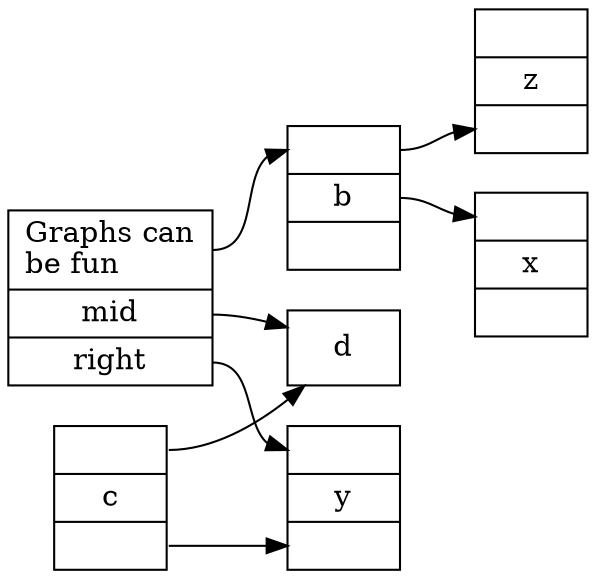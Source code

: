 # Generated Tor  2 Okt 2008 11:04:03 GMT by dot - Graphviz version 2.20.2 (Tue Jul  1 11:56:55 UTC 2008)
#
# 
# real	0m0.171s
# user	0m0.121s
# sys	0m0.034s

digraph G {
	graph [rankdir=LR];
	node [label="\N", shape=record];
	graph [bb="0,0,590,234",
		_draw_="c 5 -white C 5 -white P 4 0 0 0 234 590 234 590 0 ",
		xdotversion="1.2"];
	a [label="<bala> Graphs can\lbe fun\l|<f1> mid|<f2> right", pos="212,123", rects="180,127,244,159 180,107,244,127 180,87,244,107", width="0.89", height="1.00", _draw_="c 5 -black p 4 180 87 180 159 244 159 244 87 c 5 -black L 2 180 127 244 127 c 5 -black L 2 180 107 244 107 ", _ldraw_="F 14.000000 11 -Times-Roman c 5 -black T 188 141 -1 48 10 -Graphs can F 14.000000 11 -Times-Roman c 5 -black T 188 129 -1 27 6 -\
be fun F 14.000000 11 -Times-Roman c 5 -black T 212 109 0 16 3 -mid F 14.000000 11 -Times-Roman c 5 -black T 212 89 0 20 5 -righ\
t "];
	b [label="<left>   |<mid> b |   ", pos="446,123", rects="419,133,473,153 419,113,473,133 419,93,473,113", width="0.75", height="0.83", _draw_="c 5 -black p 4 419 93 419 153 473 153 473 93 c 5 -black L 2 419 133 473 133 c 5 -black L 2 419 113 473 113 ", _ldraw_="F 14.000000 11 -Times-Roman c 5 -black T 446 135 0 3 1 -  F 14.000000 11 -Times-Roman c 5 -black T 446 115 0 5 1 -b F 14.000000 \
11 -Times-Roman c 5 -black T 446 95 0 3 1 -  "];
	c [label="<p1>   | c |<p2>   ", pos="28,123", rects="1,133,55,153 1,113,55,133 1,93,55,113", width="0.75", height="0.83", _draw_="c 5 -black p 4 1 93 1 153 55 153 55 93 c 5 -black L 2 1 133 55 133 c 5 -black L 2 1 113 55 113 ", _ldraw_="F 14.000000 11 -Times-Roman c 5 -black T 28 135 0 3 1 -  F 14.000000 11 -Times-Roman c 5 -black T 28 115 0 5 1 -c F 14.000000 11\
 -Times-Roman c 5 -black T 28 95 0 3 1 -  "];
	x [label="<p1>   | x |<p2>   ", pos="562,60", rects="535,70,589,90 535,50,589,70 535,30,589,50", width="0.75", height="0.83", _draw_="c 5 -black p 4 535 30 535 90 589 90 589 30 c 5 -black L 2 535 70 589 70 c 5 -black L 2 535 50 589 50 ", _ldraw_="F 14.000000 11 -Times-Roman c 5 -black T 562 72 0 3 1 -  F 14.000000 11 -Times-Roman c 5 -black T 562 52 0 5 1 -x F 14.000000 11\
 -Times-Roman c 5 -black T 562 32 0 3 1 -  "];
	y [label="<p1>   | y |<p2>   ", pos="120,31", rects="93,41,147,61 93,21,147,41 93,1,147,21", width="0.75", height="0.83", _draw_="c 5 -black p 4 93 1 93 61 147 61 147 1 c 5 -black L 2 93 41 147 41 c 5 -black L 2 93 21 147 21 ", _ldraw_="F 14.000000 11 -Times-Roman c 5 -black T 120 43 0 3 1 -  F 14.000000 11 -Times-Roman c 5 -black T 120 23 0 5 1 -y F 14.000000 11\
 -Times-Roman c 5 -black T 120 3 0 3 1 -  "];
	z [label="   | z |<p2>   ", pos="562,186", rects="535,196,589,216 535,176,589,196 535,156,589,176", width="0.75", height="0.83", _draw_="c 5 -black p 4 535 156 535 216 589 216 589 156 c 5 -black L 2 535 196 589 196 c 5 -black L 2 535 176 589 176 ", _ldraw_="F 14.000000 11 -Times-Roman c 5 -black T 562 198 0 3 1 -  F 14.000000 11 -Times-Roman c 5 -black T 562 178 0 5 1 -z F 14.000000 \
11 -Times-Roman c 5 -black T 562 158 0 3 1 -  "];
	d [pos="120,215", rects="93,197,147,233", width="0.75", height="0.50", _draw_="c 5 -black p 4 93 197 93 233 147 233 147 197 ", _ldraw_="F 14.000000 11 -Times-Roman c 5 -black T 120 215 0 5 1 -d "];
	a:bala -> b:left [pos="e,419,143 244,143 287,143 363,143 409,143", _draw_="c 5 -black B 4 244 143 287 143 363 143 409 143 ", _hdraw_="S 5 -solid S 15 -setlinewidth(1) c 5 -black C 5 -black P 3 409 147 419 143 409 140 "];
	a:f1 -> d [pos="e,137,197 203,127 189,141 163,169 144,189", _draw_="c 5 -black B 4 203 127 189 141 163 169 144 189 ", _hdraw_="S 5 -solid S 15 -setlinewidth(1) c 5 -black C 5 -black P 3 141 187 137 197 146 192 "];
	a:f2 -> y:p1 [pos="e,140,61 192,87 179,81 163,73 149,66", _draw_="c 5 -black B 4 192 87 179 81 163 73 149 66 ", _hdraw_="S 5 -solid S 15 -setlinewidth(1) c 5 -black C 5 -black P 3 150 63 140 61 147 69 "];
	c:p1 -> d [pos="e,97,197 41,153 53,162 72,178 89,191", _draw_="c 5 -black B 4 41 153 53 162 72 178 89 191 ", _hdraw_="S 5 -solid S 15 -setlinewidth(1) c 5 -black C 5 -black P 3 87 194 97 197 91 188 "];
	b:mid -> x:p1 [pos="e,535,90 473,113 488,107 508,100 525,94", _draw_="c 5 -black B 4 473 113 488 107 508 100 525 94 ", _hdraw_="S 5 -solid S 15 -setlinewidth(1) c 5 -black C 5 -black P 3 527 97 535 90 524 90 "];
	c:p2 -> y:p2 [pos="e,110,21 38,93 54,77 84,47 103,28", _draw_="c 5 -black B 4 38 93 54 77 84 47 103 28 ", _hdraw_="S 5 -solid S 15 -setlinewidth(1) c 5 -black C 5 -black P 3 105 31 110 21 100 26 "];
	b:left -> z:p2 [pos="e,535,161 473,148 488,151 508,155 525,159", _draw_="c 5 -black B 4 473 148 488 151 508 155 525 159 ", _hdraw_="S 5 -solid S 15 -setlinewidth(1) c 5 -black C 5 -black P 3 525 162 535 161 526 156 "];
}
